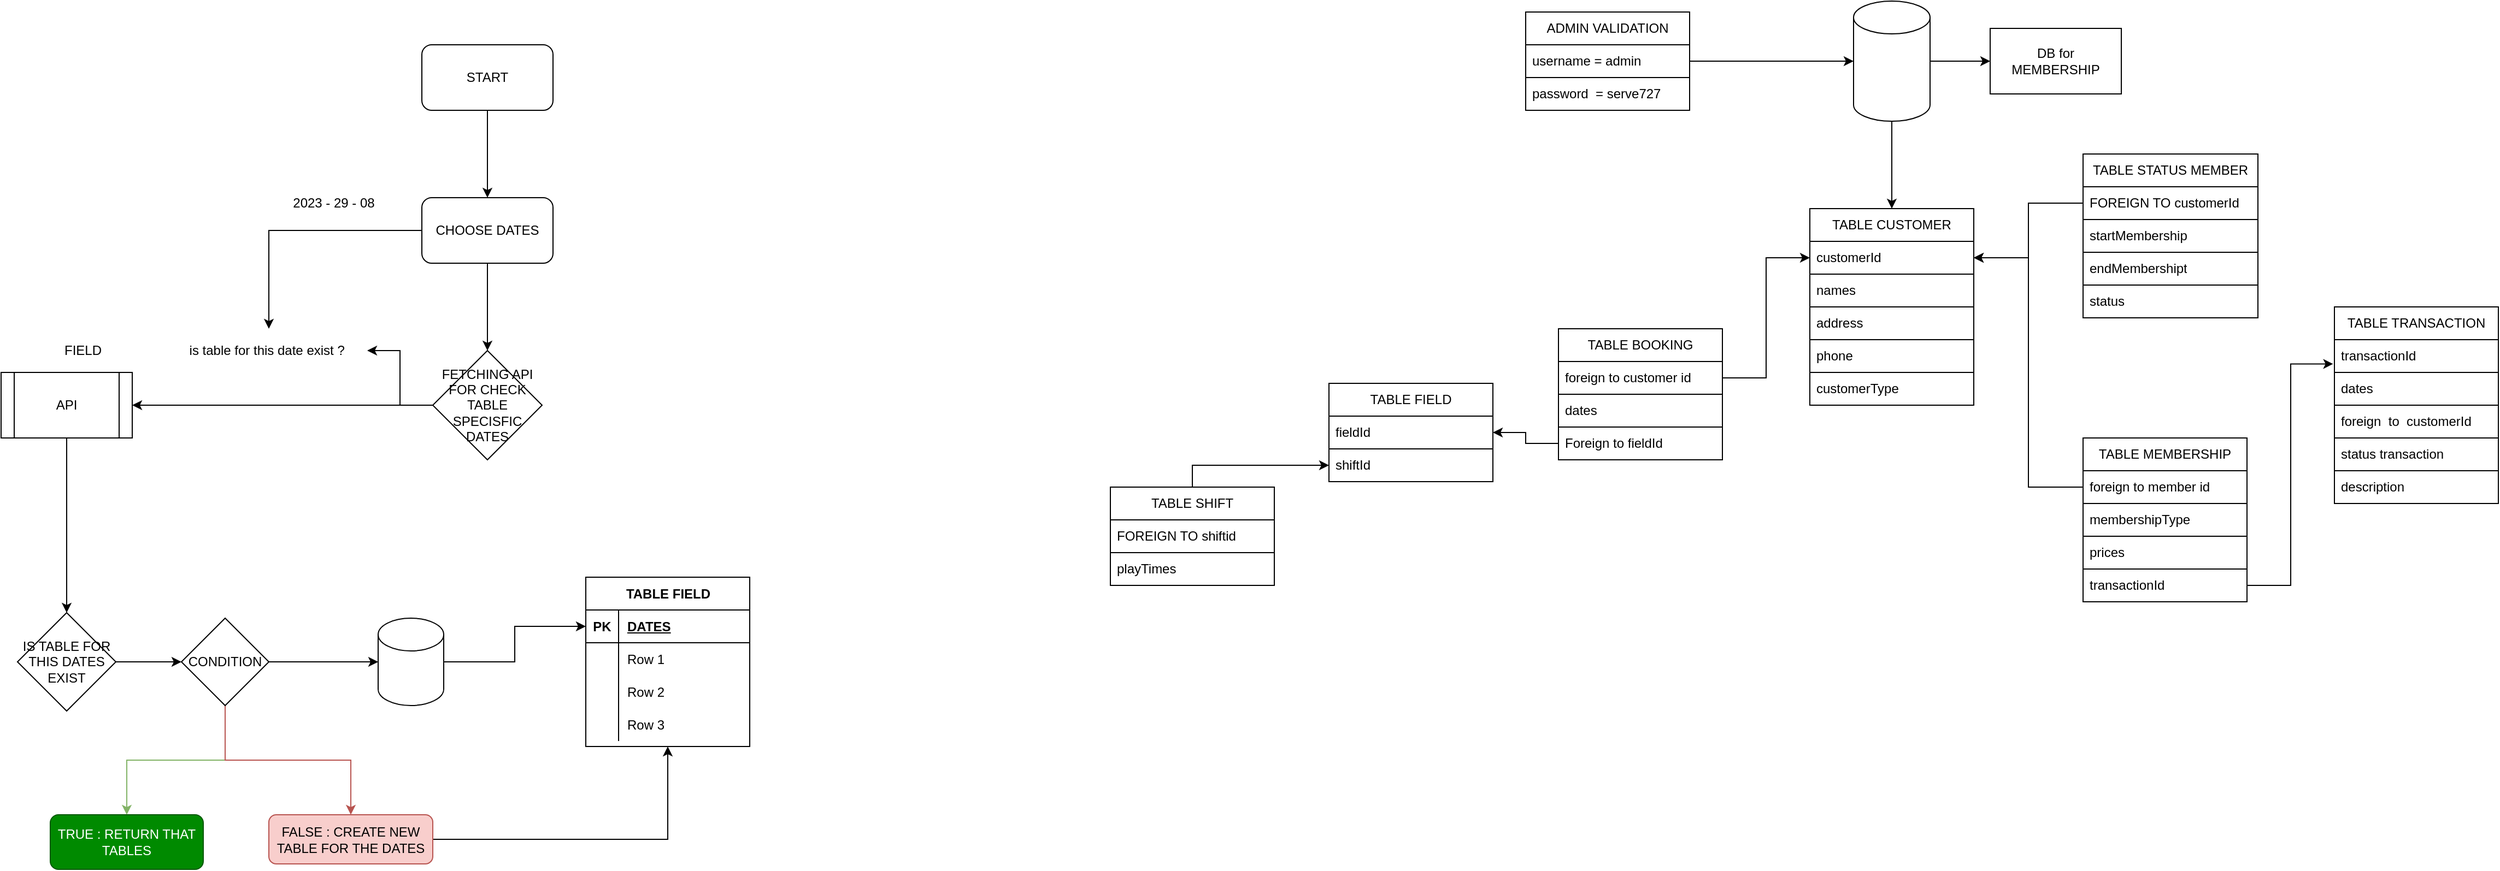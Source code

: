 <mxfile version="21.6.9" type="github">
  <diagram name="Page-1" id="-VHrUff_8mwEvd03ZrgL">
    <mxGraphModel dx="2750" dy="595" grid="1" gridSize="10" guides="1" tooltips="1" connect="1" arrows="1" fold="1" page="1" pageScale="1" pageWidth="850" pageHeight="1100" math="0" shadow="0">
      <root>
        <mxCell id="0" />
        <mxCell id="1" parent="0" />
        <mxCell id="xNYim56voytAbs7PWSU5-4" value="TABLE CUSTOMER" style="swimlane;fontStyle=0;childLayout=stackLayout;horizontal=1;startSize=30;horizontalStack=0;resizeParent=1;resizeParentMax=0;resizeLast=0;collapsible=1;marginBottom=0;whiteSpace=wrap;html=1;" parent="1" vertex="1">
          <mxGeometry x="270" y="250" width="150" height="180" as="geometry" />
        </mxCell>
        <mxCell id="xNYim56voytAbs7PWSU5-5" value="customerId" style="text;align=left;verticalAlign=middle;spacingLeft=4;spacingRight=4;overflow=hidden;points=[[0,0.5],[1,0.5]];portConstraint=eastwest;rotatable=0;whiteSpace=wrap;html=1;strokeColor=default;" parent="xNYim56voytAbs7PWSU5-4" vertex="1">
          <mxGeometry y="30" width="150" height="30" as="geometry" />
        </mxCell>
        <mxCell id="xNYim56voytAbs7PWSU5-6" value="names" style="text;strokeColor=default;fillColor=none;align=left;verticalAlign=middle;spacingLeft=4;spacingRight=4;overflow=hidden;points=[[0,0.5],[1,0.5]];portConstraint=eastwest;rotatable=0;whiteSpace=wrap;html=1;" parent="xNYim56voytAbs7PWSU5-4" vertex="1">
          <mxGeometry y="60" width="150" height="30" as="geometry" />
        </mxCell>
        <mxCell id="xNYim56voytAbs7PWSU5-8" value="address" style="text;strokeColor=default;fillColor=none;align=left;verticalAlign=middle;spacingLeft=4;spacingRight=4;overflow=hidden;points=[[0,0.5],[1,0.5]];portConstraint=eastwest;rotatable=0;whiteSpace=wrap;html=1;" parent="xNYim56voytAbs7PWSU5-4" vertex="1">
          <mxGeometry y="90" width="150" height="30" as="geometry" />
        </mxCell>
        <mxCell id="xNYim56voytAbs7PWSU5-9" value="phone" style="text;strokeColor=default;fillColor=none;align=left;verticalAlign=middle;spacingLeft=4;spacingRight=4;overflow=hidden;points=[[0,0.5],[1,0.5]];portConstraint=eastwest;rotatable=0;whiteSpace=wrap;html=1;" parent="xNYim56voytAbs7PWSU5-4" vertex="1">
          <mxGeometry y="120" width="150" height="30" as="geometry" />
        </mxCell>
        <mxCell id="xNYim56voytAbs7PWSU5-7" value="customerType" style="text;strokeColor=default;fillColor=none;align=left;verticalAlign=middle;spacingLeft=4;spacingRight=4;overflow=hidden;points=[[0,0.5],[1,0.5]];portConstraint=eastwest;rotatable=0;whiteSpace=wrap;html=1;" parent="xNYim56voytAbs7PWSU5-4" vertex="1">
          <mxGeometry y="150" width="150" height="30" as="geometry" />
        </mxCell>
        <mxCell id="xNYim56voytAbs7PWSU5-78" style="edgeStyle=orthogonalEdgeStyle;rounded=0;orthogonalLoop=1;jettySize=auto;html=1;entryX=0.5;entryY=0;entryDx=0;entryDy=0;" parent="1" source="xNYim56voytAbs7PWSU5-10" target="xNYim56voytAbs7PWSU5-4" edge="1">
          <mxGeometry relative="1" as="geometry" />
        </mxCell>
        <mxCell id="xNYim56voytAbs7PWSU5-89" value="" style="edgeStyle=orthogonalEdgeStyle;rounded=0;orthogonalLoop=1;jettySize=auto;html=1;" parent="1" source="xNYim56voytAbs7PWSU5-10" target="xNYim56voytAbs7PWSU5-88" edge="1">
          <mxGeometry relative="1" as="geometry" />
        </mxCell>
        <mxCell id="xNYim56voytAbs7PWSU5-10" value="" style="shape=cylinder3;whiteSpace=wrap;html=1;boundedLbl=1;backgroundOutline=1;size=15;" parent="1" vertex="1">
          <mxGeometry x="310" y="60" width="70" height="110" as="geometry" />
        </mxCell>
        <mxCell id="xNYim56voytAbs7PWSU5-28" value="TABLE MEMBERSHIP" style="swimlane;fontStyle=0;childLayout=stackLayout;horizontal=1;startSize=30;horizontalStack=0;resizeParent=1;resizeParentMax=0;resizeLast=0;collapsible=1;marginBottom=0;whiteSpace=wrap;html=1;" parent="1" vertex="1">
          <mxGeometry x="520" y="460" width="150" height="150" as="geometry" />
        </mxCell>
        <mxCell id="xNYim56voytAbs7PWSU5-29" value="foreign to member id" style="text;align=left;verticalAlign=middle;spacingLeft=4;spacingRight=4;overflow=hidden;points=[[0,0.5],[1,0.5]];portConstraint=eastwest;rotatable=0;whiteSpace=wrap;html=1;strokeColor=default;" parent="xNYim56voytAbs7PWSU5-28" vertex="1">
          <mxGeometry y="30" width="150" height="30" as="geometry" />
        </mxCell>
        <mxCell id="xNYim56voytAbs7PWSU5-30" value="membershipType" style="text;strokeColor=default;fillColor=none;align=left;verticalAlign=middle;spacingLeft=4;spacingRight=4;overflow=hidden;points=[[0,0.5],[1,0.5]];portConstraint=eastwest;rotatable=0;whiteSpace=wrap;html=1;" parent="xNYim56voytAbs7PWSU5-28" vertex="1">
          <mxGeometry y="60" width="150" height="30" as="geometry" />
        </mxCell>
        <mxCell id="xNYim56voytAbs7PWSU5-31" value="prices" style="text;strokeColor=default;fillColor=none;align=left;verticalAlign=middle;spacingLeft=4;spacingRight=4;overflow=hidden;points=[[0,0.5],[1,0.5]];portConstraint=eastwest;rotatable=0;whiteSpace=wrap;html=1;" parent="xNYim56voytAbs7PWSU5-28" vertex="1">
          <mxGeometry y="90" width="150" height="30" as="geometry" />
        </mxCell>
        <mxCell id="xNYim56voytAbs7PWSU5-98" value="transactionId" style="text;strokeColor=default;fillColor=none;align=left;verticalAlign=middle;spacingLeft=4;spacingRight=4;overflow=hidden;points=[[0,0.5],[1,0.5]];portConstraint=eastwest;rotatable=0;whiteSpace=wrap;html=1;" parent="xNYim56voytAbs7PWSU5-28" vertex="1">
          <mxGeometry y="120" width="150" height="30" as="geometry" />
        </mxCell>
        <mxCell id="xNYim56voytAbs7PWSU5-36" value="TABLE STATUS MEMBER" style="swimlane;fontStyle=0;childLayout=stackLayout;horizontal=1;startSize=30;horizontalStack=0;resizeParent=1;resizeParentMax=0;resizeLast=0;collapsible=1;marginBottom=0;whiteSpace=wrap;html=1;" parent="1" vertex="1">
          <mxGeometry x="520" y="200" width="160" height="150" as="geometry" />
        </mxCell>
        <mxCell id="xNYim56voytAbs7PWSU5-37" value="FOREIGN TO customerId" style="text;align=left;verticalAlign=middle;spacingLeft=4;spacingRight=4;overflow=hidden;points=[[0,0.5],[1,0.5]];portConstraint=eastwest;rotatable=0;whiteSpace=wrap;html=1;strokeColor=default;" parent="xNYim56voytAbs7PWSU5-36" vertex="1">
          <mxGeometry y="30" width="160" height="30" as="geometry" />
        </mxCell>
        <mxCell id="xNYim56voytAbs7PWSU5-38" value="startMembership" style="text;strokeColor=default;fillColor=none;align=left;verticalAlign=middle;spacingLeft=4;spacingRight=4;overflow=hidden;points=[[0,0.5],[1,0.5]];portConstraint=eastwest;rotatable=0;whiteSpace=wrap;html=1;" parent="xNYim56voytAbs7PWSU5-36" vertex="1">
          <mxGeometry y="60" width="160" height="30" as="geometry" />
        </mxCell>
        <mxCell id="xNYim56voytAbs7PWSU5-39" value="endMembershipt" style="text;strokeColor=default;fillColor=none;align=left;verticalAlign=middle;spacingLeft=4;spacingRight=4;overflow=hidden;points=[[0,0.5],[1,0.5]];portConstraint=eastwest;rotatable=0;whiteSpace=wrap;html=1;" parent="xNYim56voytAbs7PWSU5-36" vertex="1">
          <mxGeometry y="90" width="160" height="30" as="geometry" />
        </mxCell>
        <mxCell id="xNYim56voytAbs7PWSU5-99" value="status" style="text;strokeColor=default;fillColor=none;align=left;verticalAlign=middle;spacingLeft=4;spacingRight=4;overflow=hidden;points=[[0,0.5],[1,0.5]];portConstraint=eastwest;rotatable=0;whiteSpace=wrap;html=1;" parent="xNYim56voytAbs7PWSU5-36" vertex="1">
          <mxGeometry y="120" width="160" height="30" as="geometry" />
        </mxCell>
        <mxCell id="xNYim56voytAbs7PWSU5-42" style="edgeStyle=orthogonalEdgeStyle;rounded=0;orthogonalLoop=1;jettySize=auto;html=1;" parent="1" source="xNYim56voytAbs7PWSU5-37" target="xNYim56voytAbs7PWSU5-5" edge="1">
          <mxGeometry relative="1" as="geometry" />
        </mxCell>
        <mxCell id="xNYim56voytAbs7PWSU5-43" value="TABLE FIELD" style="swimlane;fontStyle=0;childLayout=stackLayout;horizontal=1;startSize=30;horizontalStack=0;resizeParent=1;resizeParentMax=0;resizeLast=0;collapsible=1;marginBottom=0;whiteSpace=wrap;html=1;" parent="1" vertex="1">
          <mxGeometry x="-170" y="410" width="150" height="90" as="geometry" />
        </mxCell>
        <mxCell id="xNYim56voytAbs7PWSU5-44" value="fieldId" style="text;align=left;verticalAlign=middle;spacingLeft=4;spacingRight=4;overflow=hidden;points=[[0,0.5],[1,0.5]];portConstraint=eastwest;rotatable=0;whiteSpace=wrap;html=1;strokeColor=default;" parent="xNYim56voytAbs7PWSU5-43" vertex="1">
          <mxGeometry y="30" width="150" height="30" as="geometry" />
        </mxCell>
        <mxCell id="xNYim56voytAbs7PWSU5-45" value="shiftId" style="text;strokeColor=default;fillColor=none;align=left;verticalAlign=middle;spacingLeft=4;spacingRight=4;overflow=hidden;points=[[0,0.5],[1,0.5]];portConstraint=eastwest;rotatable=0;whiteSpace=wrap;html=1;" parent="xNYim56voytAbs7PWSU5-43" vertex="1">
          <mxGeometry y="60" width="150" height="30" as="geometry" />
        </mxCell>
        <mxCell id="xNYim56voytAbs7PWSU5-55" value="" style="edgeStyle=orthogonalEdgeStyle;rounded=0;orthogonalLoop=1;jettySize=auto;html=1;" parent="1" source="xNYim56voytAbs7PWSU5-50" target="xNYim56voytAbs7PWSU5-45" edge="1">
          <mxGeometry relative="1" as="geometry" />
        </mxCell>
        <mxCell id="xNYim56voytAbs7PWSU5-50" value="TABLE SHIFT" style="swimlane;fontStyle=0;childLayout=stackLayout;horizontal=1;startSize=30;horizontalStack=0;resizeParent=1;resizeParentMax=0;resizeLast=0;collapsible=1;marginBottom=0;whiteSpace=wrap;html=1;" parent="1" vertex="1">
          <mxGeometry x="-370" y="505" width="150" height="90" as="geometry" />
        </mxCell>
        <mxCell id="xNYim56voytAbs7PWSU5-51" value="FOREIGN TO shiftid" style="text;align=left;verticalAlign=middle;spacingLeft=4;spacingRight=4;overflow=hidden;points=[[0,0.5],[1,0.5]];portConstraint=eastwest;rotatable=0;whiteSpace=wrap;html=1;strokeColor=default;" parent="xNYim56voytAbs7PWSU5-50" vertex="1">
          <mxGeometry y="30" width="150" height="30" as="geometry" />
        </mxCell>
        <mxCell id="xNYim56voytAbs7PWSU5-52" value="playTimes" style="text;strokeColor=default;fillColor=none;align=left;verticalAlign=middle;spacingLeft=4;spacingRight=4;overflow=hidden;points=[[0,0.5],[1,0.5]];portConstraint=eastwest;rotatable=0;whiteSpace=wrap;html=1;" parent="xNYim56voytAbs7PWSU5-50" vertex="1">
          <mxGeometry y="60" width="150" height="30" as="geometry" />
        </mxCell>
        <mxCell id="xNYim56voytAbs7PWSU5-59" value="TABLE BOOKING" style="swimlane;fontStyle=0;childLayout=stackLayout;horizontal=1;startSize=30;horizontalStack=0;resizeParent=1;resizeParentMax=0;resizeLast=0;collapsible=1;marginBottom=0;whiteSpace=wrap;html=1;" parent="1" vertex="1">
          <mxGeometry x="40" y="360" width="150" height="120" as="geometry" />
        </mxCell>
        <mxCell id="xNYim56voytAbs7PWSU5-60" value="foreign to customer id&amp;nbsp;" style="text;align=left;verticalAlign=middle;spacingLeft=4;spacingRight=4;overflow=hidden;points=[[0,0.5],[1,0.5]];portConstraint=eastwest;rotatable=0;whiteSpace=wrap;html=1;strokeColor=default;" parent="xNYim56voytAbs7PWSU5-59" vertex="1">
          <mxGeometry y="30" width="150" height="30" as="geometry" />
        </mxCell>
        <mxCell id="xNYim56voytAbs7PWSU5-61" value="dates" style="text;strokeColor=default;fillColor=none;align=left;verticalAlign=middle;spacingLeft=4;spacingRight=4;overflow=hidden;points=[[0,0.5],[1,0.5]];portConstraint=eastwest;rotatable=0;whiteSpace=wrap;html=1;" parent="xNYim56voytAbs7PWSU5-59" vertex="1">
          <mxGeometry y="60" width="150" height="30" as="geometry" />
        </mxCell>
        <mxCell id="xNYim56voytAbs7PWSU5-62" value="Foreign to fieldId" style="text;strokeColor=default;fillColor=none;align=left;verticalAlign=middle;spacingLeft=4;spacingRight=4;overflow=hidden;points=[[0,0.5],[1,0.5]];portConstraint=eastwest;rotatable=0;whiteSpace=wrap;html=1;" parent="xNYim56voytAbs7PWSU5-59" vertex="1">
          <mxGeometry y="90" width="150" height="30" as="geometry" />
        </mxCell>
        <mxCell id="xNYim56voytAbs7PWSU5-66" style="edgeStyle=orthogonalEdgeStyle;rounded=0;orthogonalLoop=1;jettySize=auto;html=1;entryX=1;entryY=0.5;entryDx=0;entryDy=0;" parent="1" source="xNYim56voytAbs7PWSU5-62" target="xNYim56voytAbs7PWSU5-44" edge="1">
          <mxGeometry relative="1" as="geometry" />
        </mxCell>
        <mxCell id="xNYim56voytAbs7PWSU5-88" value="DB for MEMBERSHIP" style="whiteSpace=wrap;html=1;" parent="1" vertex="1">
          <mxGeometry x="435" y="85" width="120" height="60" as="geometry" />
        </mxCell>
        <mxCell id="xNYim56voytAbs7PWSU5-92" value="TABLE TRANSACTION" style="swimlane;fontStyle=0;childLayout=stackLayout;horizontal=1;startSize=30;horizontalStack=0;resizeParent=1;resizeParentMax=0;resizeLast=0;collapsible=1;marginBottom=0;whiteSpace=wrap;html=1;" parent="1" vertex="1">
          <mxGeometry x="750" y="340" width="150" height="180" as="geometry" />
        </mxCell>
        <mxCell id="xNYim56voytAbs7PWSU5-93" value="transactionId" style="text;align=left;verticalAlign=middle;spacingLeft=4;spacingRight=4;overflow=hidden;points=[[0,0.5],[1,0.5]];portConstraint=eastwest;rotatable=0;whiteSpace=wrap;html=1;strokeColor=default;" parent="xNYim56voytAbs7PWSU5-92" vertex="1">
          <mxGeometry y="30" width="150" height="30" as="geometry" />
        </mxCell>
        <mxCell id="xNYim56voytAbs7PWSU5-94" value="dates" style="text;strokeColor=default;fillColor=none;align=left;verticalAlign=middle;spacingLeft=4;spacingRight=4;overflow=hidden;points=[[0,0.5],[1,0.5]];portConstraint=eastwest;rotatable=0;whiteSpace=wrap;html=1;" parent="xNYim56voytAbs7PWSU5-92" vertex="1">
          <mxGeometry y="60" width="150" height="30" as="geometry" />
        </mxCell>
        <mxCell id="xNYim56voytAbs7PWSU5-95" value="foreign&amp;nbsp; to&amp;nbsp; customerId" style="text;strokeColor=default;fillColor=none;align=left;verticalAlign=middle;spacingLeft=4;spacingRight=4;overflow=hidden;points=[[0,0.5],[1,0.5]];portConstraint=eastwest;rotatable=0;whiteSpace=wrap;html=1;" parent="xNYim56voytAbs7PWSU5-92" vertex="1">
          <mxGeometry y="90" width="150" height="30" as="geometry" />
        </mxCell>
        <mxCell id="xNYim56voytAbs7PWSU5-96" value="status transaction" style="text;strokeColor=default;fillColor=none;align=left;verticalAlign=middle;spacingLeft=4;spacingRight=4;overflow=hidden;points=[[0,0.5],[1,0.5]];portConstraint=eastwest;rotatable=0;whiteSpace=wrap;html=1;" parent="xNYim56voytAbs7PWSU5-92" vertex="1">
          <mxGeometry y="120" width="150" height="30" as="geometry" />
        </mxCell>
        <mxCell id="xNYim56voytAbs7PWSU5-101" value="description" style="text;strokeColor=default;fillColor=none;align=left;verticalAlign=middle;spacingLeft=4;spacingRight=4;overflow=hidden;points=[[0,0.5],[1,0.5]];portConstraint=eastwest;rotatable=0;whiteSpace=wrap;html=1;" parent="xNYim56voytAbs7PWSU5-92" vertex="1">
          <mxGeometry y="150" width="150" height="30" as="geometry" />
        </mxCell>
        <mxCell id="xNYim56voytAbs7PWSU5-100" style="edgeStyle=orthogonalEdgeStyle;rounded=0;orthogonalLoop=1;jettySize=auto;html=1;entryX=-0.008;entryY=0.74;entryDx=0;entryDy=0;entryPerimeter=0;" parent="1" source="xNYim56voytAbs7PWSU5-98" target="xNYim56voytAbs7PWSU5-93" edge="1">
          <mxGeometry relative="1" as="geometry" />
        </mxCell>
        <mxCell id="xNYim56voytAbs7PWSU5-102" style="edgeStyle=orthogonalEdgeStyle;rounded=0;orthogonalLoop=1;jettySize=auto;html=1;entryX=1;entryY=0.5;entryDx=0;entryDy=0;" parent="1" source="xNYim56voytAbs7PWSU5-29" target="xNYim56voytAbs7PWSU5-5" edge="1">
          <mxGeometry relative="1" as="geometry" />
        </mxCell>
        <mxCell id="xNYim56voytAbs7PWSU5-103" style="edgeStyle=orthogonalEdgeStyle;rounded=0;orthogonalLoop=1;jettySize=auto;html=1;entryX=0;entryY=0.5;entryDx=0;entryDy=0;" parent="1" source="xNYim56voytAbs7PWSU5-60" target="xNYim56voytAbs7PWSU5-5" edge="1">
          <mxGeometry relative="1" as="geometry" />
        </mxCell>
        <mxCell id="xNYim56voytAbs7PWSU5-112" style="edgeStyle=orthogonalEdgeStyle;rounded=0;orthogonalLoop=1;jettySize=auto;html=1;" parent="1" source="xNYim56voytAbs7PWSU5-106" target="xNYim56voytAbs7PWSU5-10" edge="1">
          <mxGeometry relative="1" as="geometry" />
        </mxCell>
        <mxCell id="xNYim56voytAbs7PWSU5-106" value="ADMIN VALIDATION" style="swimlane;fontStyle=0;childLayout=stackLayout;horizontal=1;startSize=30;horizontalStack=0;resizeParent=1;resizeParentMax=0;resizeLast=0;collapsible=1;marginBottom=0;whiteSpace=wrap;html=1;" parent="1" vertex="1">
          <mxGeometry x="10" y="70" width="150" height="90" as="geometry" />
        </mxCell>
        <mxCell id="xNYim56voytAbs7PWSU5-107" value="username = admin" style="text;align=left;verticalAlign=middle;spacingLeft=4;spacingRight=4;overflow=hidden;points=[[0,0.5],[1,0.5]];portConstraint=eastwest;rotatable=0;whiteSpace=wrap;html=1;strokeColor=default;" parent="xNYim56voytAbs7PWSU5-106" vertex="1">
          <mxGeometry y="30" width="150" height="30" as="geometry" />
        </mxCell>
        <mxCell id="xNYim56voytAbs7PWSU5-108" value="password&amp;nbsp; = serve727" style="text;strokeColor=default;fillColor=none;align=left;verticalAlign=middle;spacingLeft=4;spacingRight=4;overflow=hidden;points=[[0,0.5],[1,0.5]];portConstraint=eastwest;rotatable=0;whiteSpace=wrap;html=1;" parent="xNYim56voytAbs7PWSU5-106" vertex="1">
          <mxGeometry y="60" width="150" height="30" as="geometry" />
        </mxCell>
        <mxCell id="EX59psqKPc17mv1HTokq-4" value="" style="edgeStyle=orthogonalEdgeStyle;rounded=0;orthogonalLoop=1;jettySize=auto;html=1;" edge="1" parent="1" source="EX59psqKPc17mv1HTokq-2" target="EX59psqKPc17mv1HTokq-3">
          <mxGeometry relative="1" as="geometry" />
        </mxCell>
        <mxCell id="EX59psqKPc17mv1HTokq-2" value="START" style="rounded=1;whiteSpace=wrap;html=1;" vertex="1" parent="1">
          <mxGeometry x="-1000" y="100" width="120" height="60" as="geometry" />
        </mxCell>
        <mxCell id="EX59psqKPc17mv1HTokq-6" style="edgeStyle=orthogonalEdgeStyle;rounded=0;orthogonalLoop=1;jettySize=auto;html=1;" edge="1" parent="1" source="EX59psqKPc17mv1HTokq-3" target="EX59psqKPc17mv1HTokq-5">
          <mxGeometry relative="1" as="geometry" />
        </mxCell>
        <mxCell id="EX59psqKPc17mv1HTokq-14" style="edgeStyle=orthogonalEdgeStyle;rounded=0;orthogonalLoop=1;jettySize=auto;html=1;" edge="1" parent="1" source="EX59psqKPc17mv1HTokq-3" target="EX59psqKPc17mv1HTokq-10">
          <mxGeometry relative="1" as="geometry" />
        </mxCell>
        <mxCell id="EX59psqKPc17mv1HTokq-3" value="CHOOSE DATES" style="rounded=1;whiteSpace=wrap;html=1;" vertex="1" parent="1">
          <mxGeometry x="-1000" y="240" width="120" height="60" as="geometry" />
        </mxCell>
        <mxCell id="EX59psqKPc17mv1HTokq-11" style="edgeStyle=orthogonalEdgeStyle;rounded=0;orthogonalLoop=1;jettySize=auto;html=1;" edge="1" parent="1" source="EX59psqKPc17mv1HTokq-5" target="EX59psqKPc17mv1HTokq-10">
          <mxGeometry relative="1" as="geometry" />
        </mxCell>
        <mxCell id="EX59psqKPc17mv1HTokq-16" style="edgeStyle=orthogonalEdgeStyle;rounded=0;orthogonalLoop=1;jettySize=auto;html=1;" edge="1" parent="1" source="EX59psqKPc17mv1HTokq-5" target="EX59psqKPc17mv1HTokq-15">
          <mxGeometry relative="1" as="geometry" />
        </mxCell>
        <mxCell id="EX59psqKPc17mv1HTokq-5" value="FETCHING API FOR CHECK TABLE SPECISFIC DATES" style="rhombus;whiteSpace=wrap;html=1;" vertex="1" parent="1">
          <mxGeometry x="-990" y="380" width="100" height="100" as="geometry" />
        </mxCell>
        <mxCell id="EX59psqKPc17mv1HTokq-10" value="is table for this date exist ?&amp;nbsp;" style="text;html=1;strokeColor=none;fillColor=none;align=center;verticalAlign=middle;whiteSpace=wrap;rounded=0;" vertex="1" parent="1">
          <mxGeometry x="-1230" y="360" width="180" height="40" as="geometry" />
        </mxCell>
        <mxCell id="EX59psqKPc17mv1HTokq-27" style="edgeStyle=orthogonalEdgeStyle;rounded=0;orthogonalLoop=1;jettySize=auto;html=1;" edge="1" parent="1" source="EX59psqKPc17mv1HTokq-15" target="EX59psqKPc17mv1HTokq-25">
          <mxGeometry relative="1" as="geometry" />
        </mxCell>
        <mxCell id="EX59psqKPc17mv1HTokq-15" value="API" style="shape=process;whiteSpace=wrap;html=1;backgroundOutline=1;" vertex="1" parent="1">
          <mxGeometry x="-1385" y="400" width="120" height="60" as="geometry" />
        </mxCell>
        <mxCell id="EX59psqKPc17mv1HTokq-17" value="FIELD" style="text;html=1;strokeColor=none;fillColor=none;align=center;verticalAlign=middle;whiteSpace=wrap;rounded=0;" vertex="1" parent="1">
          <mxGeometry x="-1340" y="365" width="60" height="30" as="geometry" />
        </mxCell>
        <mxCell id="EX59psqKPc17mv1HTokq-23" value="2023 - 29 - 08" style="text;html=1;strokeColor=none;fillColor=none;align=center;verticalAlign=middle;whiteSpace=wrap;rounded=0;" vertex="1" parent="1">
          <mxGeometry x="-1140" y="230" width="119" height="30" as="geometry" />
        </mxCell>
        <mxCell id="EX59psqKPc17mv1HTokq-56" value="" style="edgeStyle=orthogonalEdgeStyle;rounded=0;orthogonalLoop=1;jettySize=auto;html=1;" edge="1" parent="1" source="EX59psqKPc17mv1HTokq-25" target="EX59psqKPc17mv1HTokq-55">
          <mxGeometry relative="1" as="geometry" />
        </mxCell>
        <mxCell id="EX59psqKPc17mv1HTokq-25" value="IS TABLE FOR THIS DATES EXIST" style="rhombus;whiteSpace=wrap;html=1;" vertex="1" parent="1">
          <mxGeometry x="-1370" y="620" width="90" height="90" as="geometry" />
        </mxCell>
        <mxCell id="EX59psqKPc17mv1HTokq-51" style="edgeStyle=orthogonalEdgeStyle;rounded=0;orthogonalLoop=1;jettySize=auto;html=1;" edge="1" parent="1" source="EX59psqKPc17mv1HTokq-28" target="EX59psqKPc17mv1HTokq-39">
          <mxGeometry relative="1" as="geometry" />
        </mxCell>
        <mxCell id="EX59psqKPc17mv1HTokq-28" value="" style="shape=cylinder3;whiteSpace=wrap;html=1;boundedLbl=1;backgroundOutline=1;size=15;" vertex="1" parent="1">
          <mxGeometry x="-1040" y="625" width="60" height="80" as="geometry" />
        </mxCell>
        <mxCell id="EX59psqKPc17mv1HTokq-38" value="TABLE FIELD" style="shape=table;startSize=30;container=1;collapsible=1;childLayout=tableLayout;fixedRows=1;rowLines=0;fontStyle=1;align=center;resizeLast=1;html=1;" vertex="1" parent="1">
          <mxGeometry x="-850" y="587.5" width="150" height="155" as="geometry" />
        </mxCell>
        <mxCell id="EX59psqKPc17mv1HTokq-39" value="" style="shape=tableRow;horizontal=0;startSize=0;swimlaneHead=0;swimlaneBody=0;fillColor=none;collapsible=0;dropTarget=0;points=[[0,0.5],[1,0.5]];portConstraint=eastwest;top=0;left=0;right=0;bottom=1;" vertex="1" parent="EX59psqKPc17mv1HTokq-38">
          <mxGeometry y="30" width="150" height="30" as="geometry" />
        </mxCell>
        <mxCell id="EX59psqKPc17mv1HTokq-40" value="PK" style="shape=partialRectangle;connectable=0;fillColor=none;top=0;left=0;bottom=0;right=0;fontStyle=1;overflow=hidden;whiteSpace=wrap;html=1;" vertex="1" parent="EX59psqKPc17mv1HTokq-39">
          <mxGeometry width="30" height="30" as="geometry">
            <mxRectangle width="30" height="30" as="alternateBounds" />
          </mxGeometry>
        </mxCell>
        <mxCell id="EX59psqKPc17mv1HTokq-41" value="DATES" style="shape=partialRectangle;connectable=0;fillColor=none;top=0;left=0;bottom=0;right=0;align=left;spacingLeft=6;fontStyle=5;overflow=hidden;whiteSpace=wrap;html=1;" vertex="1" parent="EX59psqKPc17mv1HTokq-39">
          <mxGeometry x="30" width="120" height="30" as="geometry">
            <mxRectangle width="120" height="30" as="alternateBounds" />
          </mxGeometry>
        </mxCell>
        <mxCell id="EX59psqKPc17mv1HTokq-42" value="" style="shape=tableRow;horizontal=0;startSize=0;swimlaneHead=0;swimlaneBody=0;fillColor=none;collapsible=0;dropTarget=0;points=[[0,0.5],[1,0.5]];portConstraint=eastwest;top=0;left=0;right=0;bottom=0;" vertex="1" parent="EX59psqKPc17mv1HTokq-38">
          <mxGeometry y="60" width="150" height="30" as="geometry" />
        </mxCell>
        <mxCell id="EX59psqKPc17mv1HTokq-43" value="" style="shape=partialRectangle;connectable=0;fillColor=none;top=0;left=0;bottom=0;right=0;editable=1;overflow=hidden;whiteSpace=wrap;html=1;" vertex="1" parent="EX59psqKPc17mv1HTokq-42">
          <mxGeometry width="30" height="30" as="geometry">
            <mxRectangle width="30" height="30" as="alternateBounds" />
          </mxGeometry>
        </mxCell>
        <mxCell id="EX59psqKPc17mv1HTokq-44" value="Row 1" style="shape=partialRectangle;connectable=0;fillColor=none;top=0;left=0;bottom=0;right=0;align=left;spacingLeft=6;overflow=hidden;whiteSpace=wrap;html=1;" vertex="1" parent="EX59psqKPc17mv1HTokq-42">
          <mxGeometry x="30" width="120" height="30" as="geometry">
            <mxRectangle width="120" height="30" as="alternateBounds" />
          </mxGeometry>
        </mxCell>
        <mxCell id="EX59psqKPc17mv1HTokq-45" value="" style="shape=tableRow;horizontal=0;startSize=0;swimlaneHead=0;swimlaneBody=0;fillColor=none;collapsible=0;dropTarget=0;points=[[0,0.5],[1,0.5]];portConstraint=eastwest;top=0;left=0;right=0;bottom=0;" vertex="1" parent="EX59psqKPc17mv1HTokq-38">
          <mxGeometry y="90" width="150" height="30" as="geometry" />
        </mxCell>
        <mxCell id="EX59psqKPc17mv1HTokq-46" value="" style="shape=partialRectangle;connectable=0;fillColor=none;top=0;left=0;bottom=0;right=0;editable=1;overflow=hidden;whiteSpace=wrap;html=1;" vertex="1" parent="EX59psqKPc17mv1HTokq-45">
          <mxGeometry width="30" height="30" as="geometry">
            <mxRectangle width="30" height="30" as="alternateBounds" />
          </mxGeometry>
        </mxCell>
        <mxCell id="EX59psqKPc17mv1HTokq-47" value="Row 2" style="shape=partialRectangle;connectable=0;fillColor=none;top=0;left=0;bottom=0;right=0;align=left;spacingLeft=6;overflow=hidden;whiteSpace=wrap;html=1;" vertex="1" parent="EX59psqKPc17mv1HTokq-45">
          <mxGeometry x="30" width="120" height="30" as="geometry">
            <mxRectangle width="120" height="30" as="alternateBounds" />
          </mxGeometry>
        </mxCell>
        <mxCell id="EX59psqKPc17mv1HTokq-48" value="" style="shape=tableRow;horizontal=0;startSize=0;swimlaneHead=0;swimlaneBody=0;fillColor=none;collapsible=0;dropTarget=0;points=[[0,0.5],[1,0.5]];portConstraint=eastwest;top=0;left=0;right=0;bottom=0;" vertex="1" parent="EX59psqKPc17mv1HTokq-38">
          <mxGeometry y="120" width="150" height="30" as="geometry" />
        </mxCell>
        <mxCell id="EX59psqKPc17mv1HTokq-49" value="" style="shape=partialRectangle;connectable=0;fillColor=none;top=0;left=0;bottom=0;right=0;editable=1;overflow=hidden;whiteSpace=wrap;html=1;" vertex="1" parent="EX59psqKPc17mv1HTokq-48">
          <mxGeometry width="30" height="30" as="geometry">
            <mxRectangle width="30" height="30" as="alternateBounds" />
          </mxGeometry>
        </mxCell>
        <mxCell id="EX59psqKPc17mv1HTokq-50" value="Row 3" style="shape=partialRectangle;connectable=0;fillColor=none;top=0;left=0;bottom=0;right=0;align=left;spacingLeft=6;overflow=hidden;whiteSpace=wrap;html=1;" vertex="1" parent="EX59psqKPc17mv1HTokq-48">
          <mxGeometry x="30" width="120" height="30" as="geometry">
            <mxRectangle width="120" height="30" as="alternateBounds" />
          </mxGeometry>
        </mxCell>
        <mxCell id="EX59psqKPc17mv1HTokq-57" value="" style="edgeStyle=orthogonalEdgeStyle;rounded=0;orthogonalLoop=1;jettySize=auto;html=1;" edge="1" parent="1" source="EX59psqKPc17mv1HTokq-55" target="EX59psqKPc17mv1HTokq-28">
          <mxGeometry relative="1" as="geometry" />
        </mxCell>
        <mxCell id="EX59psqKPc17mv1HTokq-61" style="edgeStyle=orthogonalEdgeStyle;rounded=0;orthogonalLoop=1;jettySize=auto;html=1;fillColor=#d5e8d4;strokeColor=#82b366;" edge="1" parent="1" source="EX59psqKPc17mv1HTokq-55" target="EX59psqKPc17mv1HTokq-60">
          <mxGeometry relative="1" as="geometry" />
        </mxCell>
        <mxCell id="EX59psqKPc17mv1HTokq-63" style="edgeStyle=orthogonalEdgeStyle;rounded=0;orthogonalLoop=1;jettySize=auto;html=1;entryX=0.5;entryY=0;entryDx=0;entryDy=0;fillColor=#f8cecc;strokeColor=#b85450;" edge="1" parent="1" source="EX59psqKPc17mv1HTokq-55" target="EX59psqKPc17mv1HTokq-62">
          <mxGeometry relative="1" as="geometry" />
        </mxCell>
        <mxCell id="EX59psqKPc17mv1HTokq-55" value="CONDITION" style="rhombus;whiteSpace=wrap;html=1;" vertex="1" parent="1">
          <mxGeometry x="-1220" y="625" width="80" height="80" as="geometry" />
        </mxCell>
        <mxCell id="EX59psqKPc17mv1HTokq-60" value="TRUE : RETURN THAT TABLES" style="rounded=1;whiteSpace=wrap;html=1;fillColor=#008a00;fontColor=#ffffff;strokeColor=#005700;" vertex="1" parent="1">
          <mxGeometry x="-1340" y="805" width="140" height="50" as="geometry" />
        </mxCell>
        <mxCell id="EX59psqKPc17mv1HTokq-64" style="edgeStyle=orthogonalEdgeStyle;rounded=0;orthogonalLoop=1;jettySize=auto;html=1;entryX=0.5;entryY=1;entryDx=0;entryDy=0;" edge="1" parent="1" source="EX59psqKPc17mv1HTokq-62" target="EX59psqKPc17mv1HTokq-38">
          <mxGeometry relative="1" as="geometry" />
        </mxCell>
        <mxCell id="EX59psqKPc17mv1HTokq-62" value="FALSE : CREATE NEW TABLE FOR THE DATES" style="rounded=1;whiteSpace=wrap;html=1;fillColor=#f8cecc;strokeColor=#b85450;" vertex="1" parent="1">
          <mxGeometry x="-1140" y="805" width="150" height="45" as="geometry" />
        </mxCell>
      </root>
    </mxGraphModel>
  </diagram>
</mxfile>
